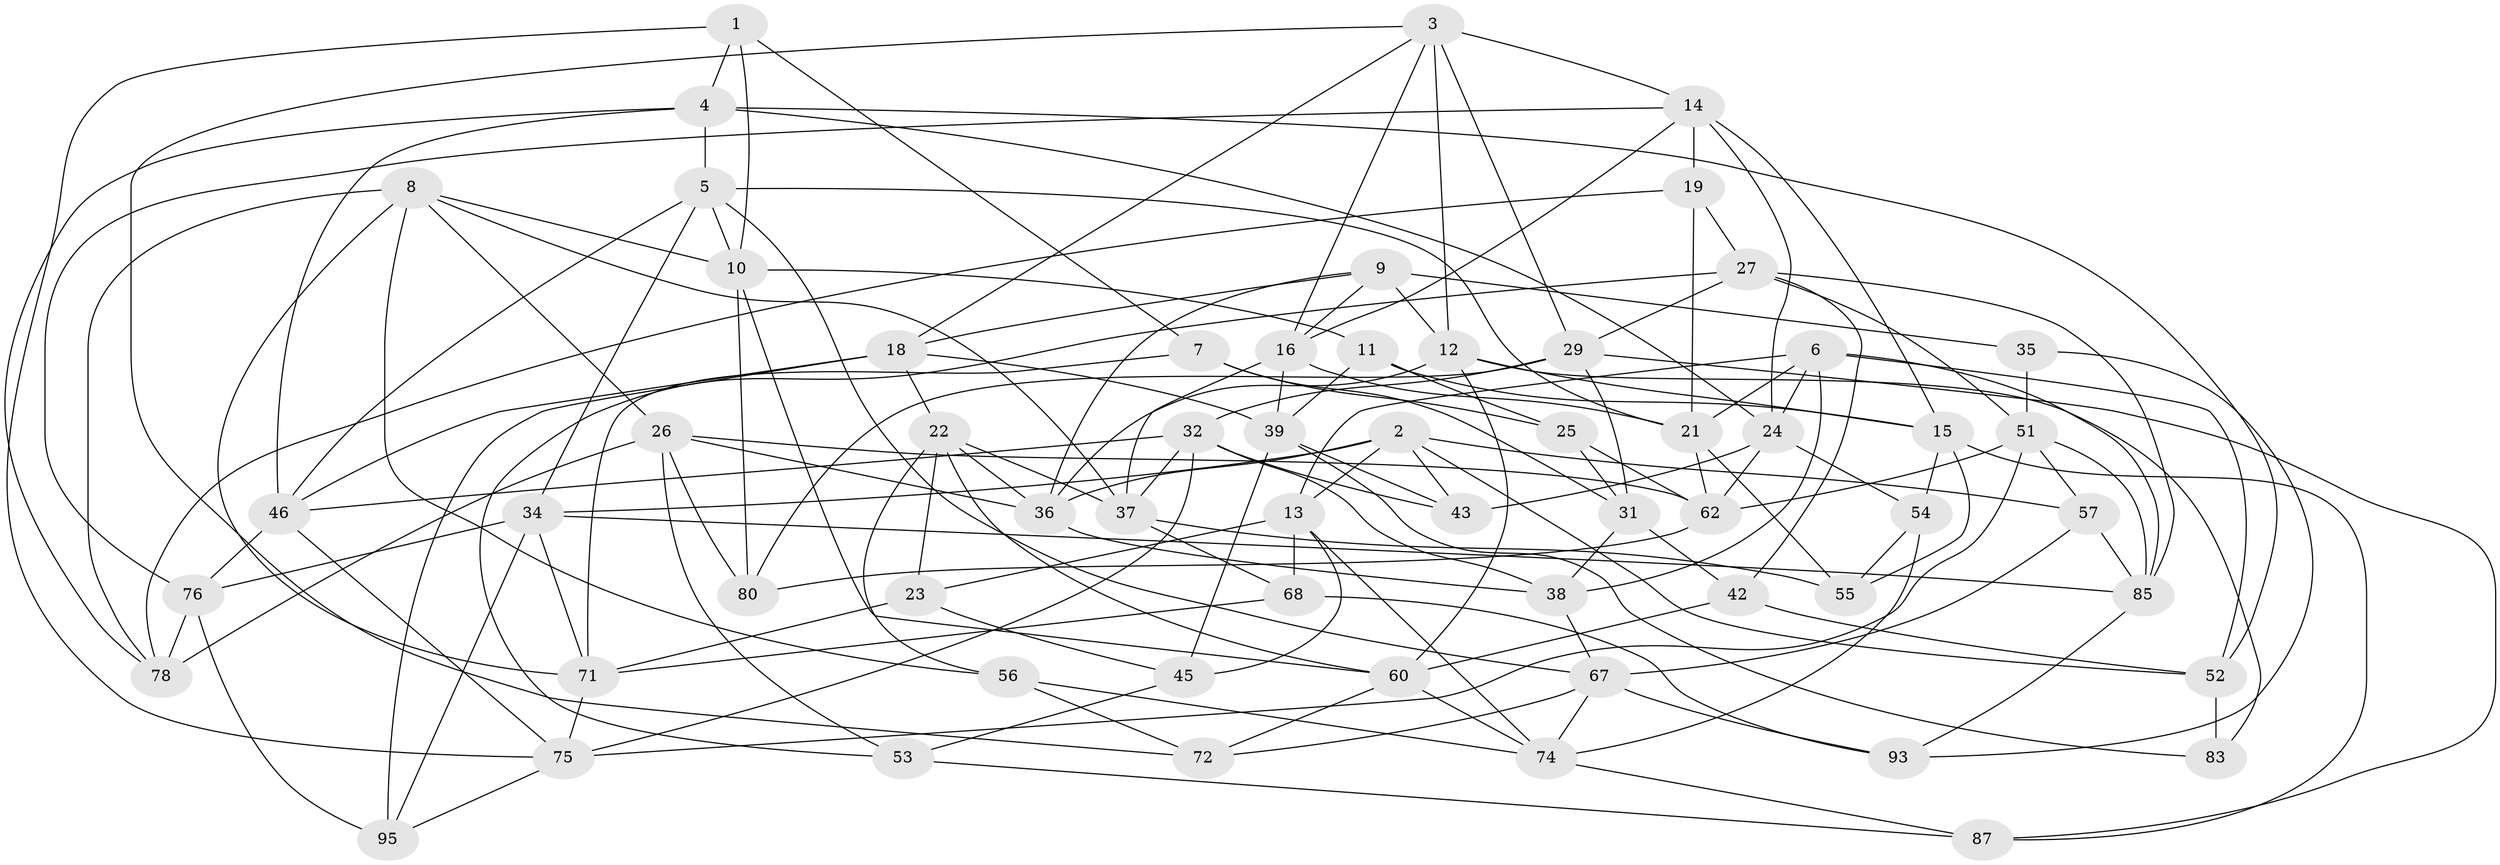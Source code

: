 // Generated by graph-tools (version 1.1) at 2025/24/03/03/25 07:24:24]
// undirected, 61 vertices, 157 edges
graph export_dot {
graph [start="1"]
  node [color=gray90,style=filled];
  1;
  2 [super="+30"];
  3 [super="+48"];
  4 [super="+89"];
  5 [super="+20"];
  6 [super="+66"];
  7;
  8 [super="+97"];
  9 [super="+17"];
  10 [super="+65"];
  11;
  12 [super="+73"];
  13 [super="+28"];
  14 [super="+44"];
  15 [super="+70"];
  16 [super="+47"];
  18 [super="+79"];
  19;
  21 [super="+49"];
  22 [super="+41"];
  23;
  24 [super="+59"];
  25;
  26 [super="+96"];
  27 [super="+33"];
  29 [super="+81"];
  31 [super="+50"];
  32 [super="+77"];
  34 [super="+98"];
  35;
  36 [super="+82"];
  37 [super="+40"];
  38 [super="+94"];
  39 [super="+88"];
  42;
  43;
  45;
  46 [super="+61"];
  51 [super="+58"];
  52 [super="+64"];
  53;
  54;
  55;
  56;
  57;
  60 [super="+63"];
  62 [super="+69"];
  67 [super="+99"];
  68;
  71 [super="+84"];
  72;
  74 [super="+92"];
  75 [super="+86"];
  76 [super="+100"];
  78 [super="+90"];
  80;
  83;
  85 [super="+91"];
  87;
  93;
  95;
  1 -- 7;
  1 -- 75;
  1 -- 10;
  1 -- 4;
  2 -- 34;
  2 -- 43;
  2 -- 52;
  2 -- 57;
  2 -- 13;
  2 -- 36;
  3 -- 12;
  3 -- 14;
  3 -- 16;
  3 -- 72;
  3 -- 29;
  3 -- 18;
  4 -- 78;
  4 -- 24;
  4 -- 5;
  4 -- 46;
  4 -- 52;
  5 -- 10;
  5 -- 34;
  5 -- 46;
  5 -- 67;
  5 -- 21;
  6 -- 52;
  6 -- 85;
  6 -- 24;
  6 -- 38;
  6 -- 13;
  6 -- 21;
  7 -- 25;
  7 -- 31;
  7 -- 71;
  8 -- 37;
  8 -- 56;
  8 -- 10;
  8 -- 78;
  8 -- 71;
  8 -- 26;
  9 -- 35 [weight=2];
  9 -- 18;
  9 -- 16;
  9 -- 12;
  9 -- 36;
  10 -- 60;
  10 -- 80;
  10 -- 11;
  11 -- 25;
  11 -- 39;
  11 -- 15;
  12 -- 36;
  12 -- 60;
  12 -- 83;
  12 -- 15;
  13 -- 74;
  13 -- 45;
  13 -- 68;
  13 -- 23;
  14 -- 15;
  14 -- 24;
  14 -- 19;
  14 -- 76;
  14 -- 16;
  15 -- 87;
  15 -- 55;
  15 -- 54;
  16 -- 37;
  16 -- 39;
  16 -- 21;
  18 -- 46;
  18 -- 39;
  18 -- 22;
  18 -- 95;
  19 -- 27;
  19 -- 78;
  19 -- 21;
  21 -- 55;
  21 -- 62;
  22 -- 36;
  22 -- 56;
  22 -- 60;
  22 -- 37;
  22 -- 23;
  23 -- 45;
  23 -- 71;
  24 -- 54;
  24 -- 43;
  24 -- 62;
  25 -- 62;
  25 -- 31;
  26 -- 62;
  26 -- 78;
  26 -- 80;
  26 -- 36;
  26 -- 53;
  27 -- 29;
  27 -- 42;
  27 -- 51;
  27 -- 53;
  27 -- 85;
  29 -- 87;
  29 -- 80;
  29 -- 32;
  29 -- 31;
  31 -- 38 [weight=2];
  31 -- 42;
  32 -- 46;
  32 -- 43;
  32 -- 37;
  32 -- 75;
  32 -- 38;
  34 -- 95;
  34 -- 76;
  34 -- 85;
  34 -- 71;
  35 -- 93;
  35 -- 51;
  36 -- 38;
  37 -- 68;
  37 -- 55;
  38 -- 67;
  39 -- 43;
  39 -- 83;
  39 -- 45;
  42 -- 52;
  42 -- 60;
  45 -- 53;
  46 -- 75;
  46 -- 76;
  51 -- 57;
  51 -- 85;
  51 -- 62;
  51 -- 75;
  52 -- 83 [weight=2];
  53 -- 87;
  54 -- 55;
  54 -- 74;
  56 -- 74;
  56 -- 72;
  57 -- 85;
  57 -- 67;
  60 -- 72;
  60 -- 74;
  62 -- 80;
  67 -- 93;
  67 -- 72;
  67 -- 74;
  68 -- 71;
  68 -- 93;
  71 -- 75;
  74 -- 87;
  75 -- 95;
  76 -- 78 [weight=2];
  76 -- 95;
  85 -- 93;
}
